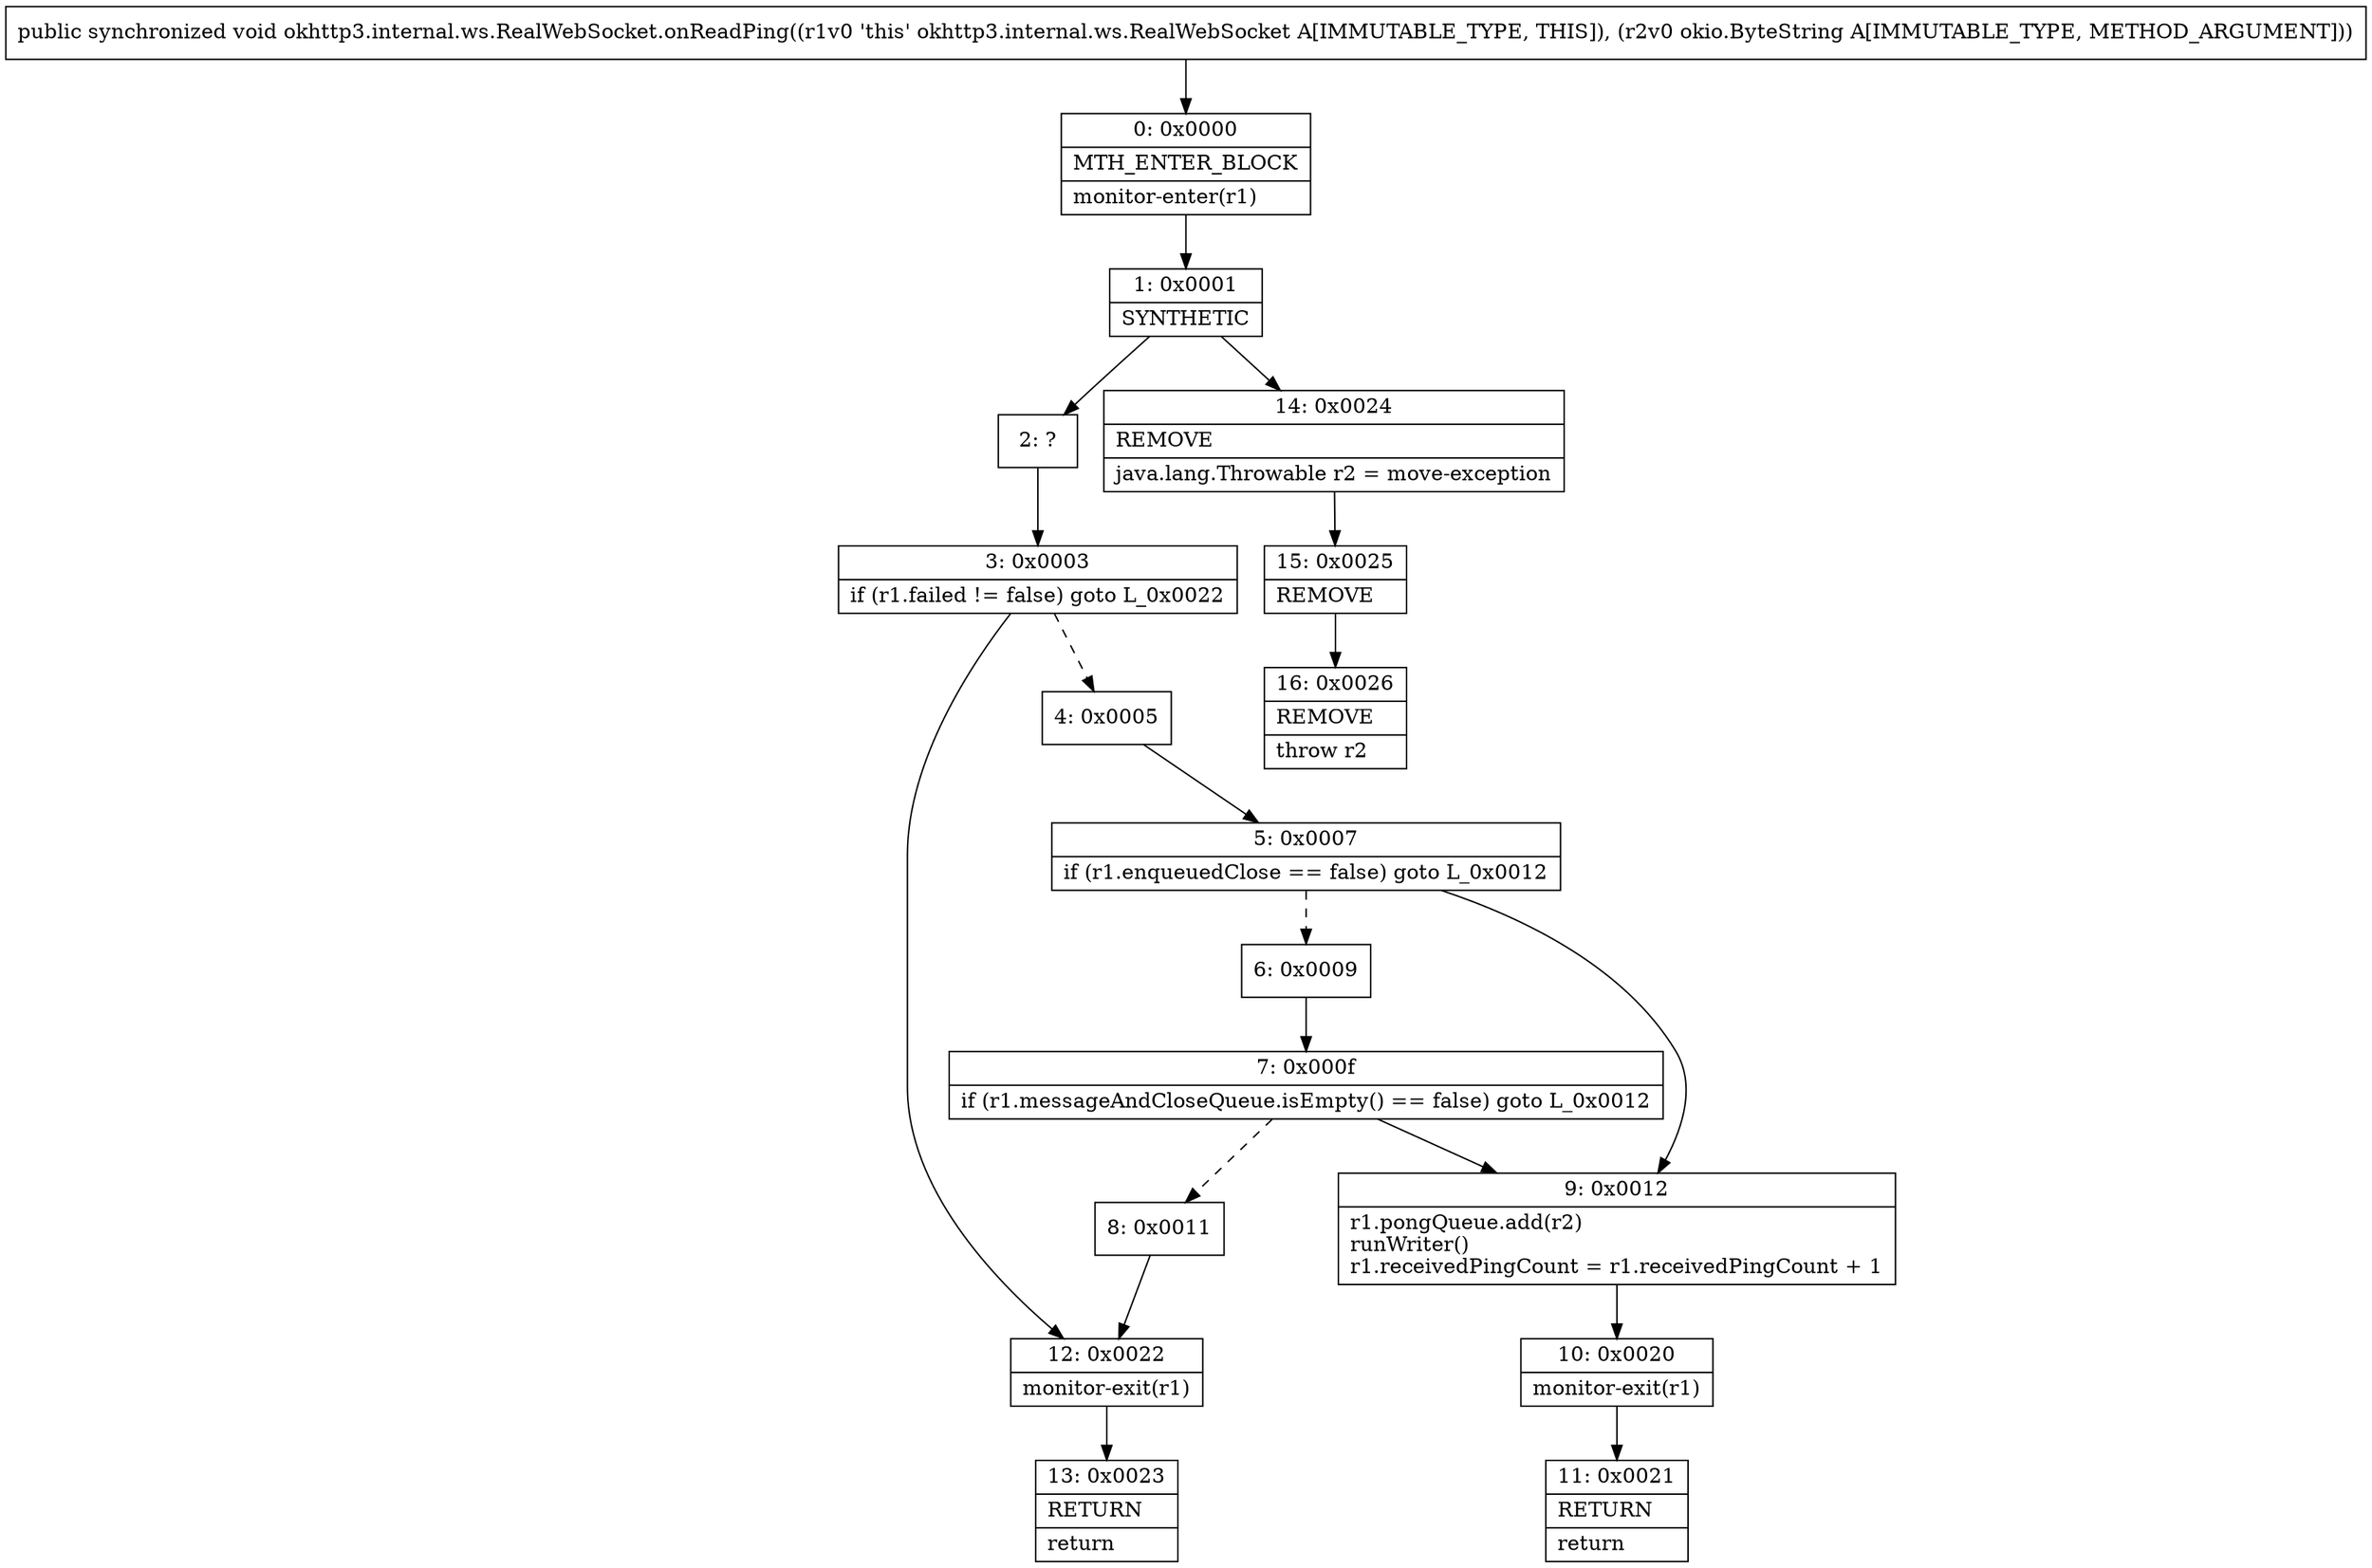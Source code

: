 digraph "CFG forokhttp3.internal.ws.RealWebSocket.onReadPing(Lokio\/ByteString;)V" {
Node_0 [shape=record,label="{0\:\ 0x0000|MTH_ENTER_BLOCK\l|monitor\-enter(r1)\l}"];
Node_1 [shape=record,label="{1\:\ 0x0001|SYNTHETIC\l}"];
Node_2 [shape=record,label="{2\:\ ?}"];
Node_3 [shape=record,label="{3\:\ 0x0003|if (r1.failed != false) goto L_0x0022\l}"];
Node_4 [shape=record,label="{4\:\ 0x0005}"];
Node_5 [shape=record,label="{5\:\ 0x0007|if (r1.enqueuedClose == false) goto L_0x0012\l}"];
Node_6 [shape=record,label="{6\:\ 0x0009}"];
Node_7 [shape=record,label="{7\:\ 0x000f|if (r1.messageAndCloseQueue.isEmpty() == false) goto L_0x0012\l}"];
Node_8 [shape=record,label="{8\:\ 0x0011}"];
Node_9 [shape=record,label="{9\:\ 0x0012|r1.pongQueue.add(r2)\lrunWriter()\lr1.receivedPingCount = r1.receivedPingCount + 1\l}"];
Node_10 [shape=record,label="{10\:\ 0x0020|monitor\-exit(r1)\l}"];
Node_11 [shape=record,label="{11\:\ 0x0021|RETURN\l|return\l}"];
Node_12 [shape=record,label="{12\:\ 0x0022|monitor\-exit(r1)\l}"];
Node_13 [shape=record,label="{13\:\ 0x0023|RETURN\l|return\l}"];
Node_14 [shape=record,label="{14\:\ 0x0024|REMOVE\l|java.lang.Throwable r2 = move\-exception\l}"];
Node_15 [shape=record,label="{15\:\ 0x0025|REMOVE\l}"];
Node_16 [shape=record,label="{16\:\ 0x0026|REMOVE\l|throw r2\l}"];
MethodNode[shape=record,label="{public synchronized void okhttp3.internal.ws.RealWebSocket.onReadPing((r1v0 'this' okhttp3.internal.ws.RealWebSocket A[IMMUTABLE_TYPE, THIS]), (r2v0 okio.ByteString A[IMMUTABLE_TYPE, METHOD_ARGUMENT])) }"];
MethodNode -> Node_0;
Node_0 -> Node_1;
Node_1 -> Node_2;
Node_1 -> Node_14;
Node_2 -> Node_3;
Node_3 -> Node_4[style=dashed];
Node_3 -> Node_12;
Node_4 -> Node_5;
Node_5 -> Node_6[style=dashed];
Node_5 -> Node_9;
Node_6 -> Node_7;
Node_7 -> Node_8[style=dashed];
Node_7 -> Node_9;
Node_8 -> Node_12;
Node_9 -> Node_10;
Node_10 -> Node_11;
Node_12 -> Node_13;
Node_14 -> Node_15;
Node_15 -> Node_16;
}

